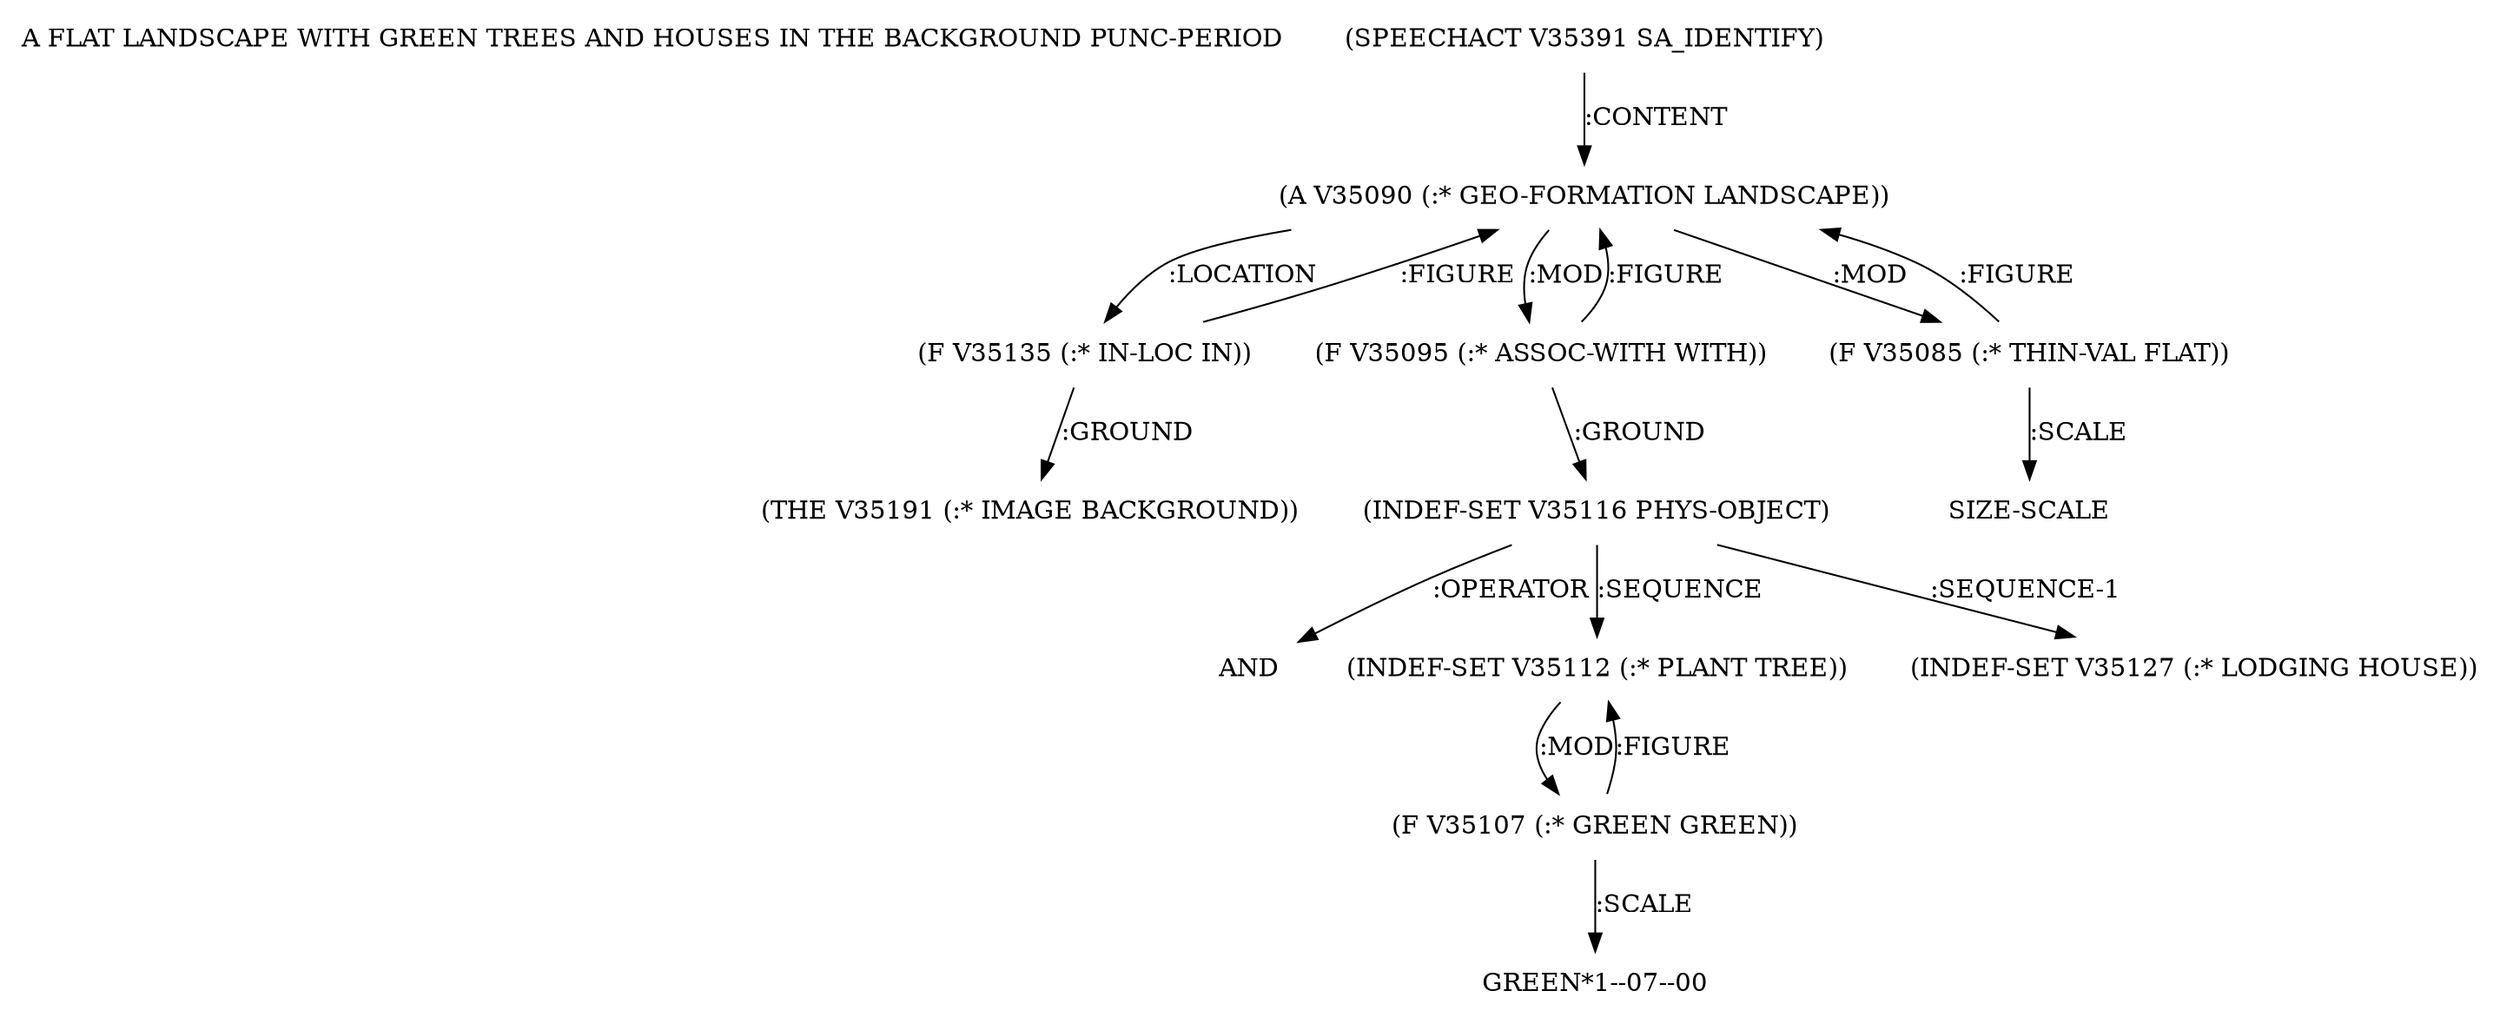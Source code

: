 digraph Terms {
  node [shape=none]
  "A FLAT LANDSCAPE WITH GREEN TREES AND HOUSES IN THE BACKGROUND PUNC-PERIOD"
  "V35391" [label="(SPEECHACT V35391 SA_IDENTIFY)"]
  "V35391" -> "V35090" [label=":CONTENT"]
  "V35090" [label="(A V35090 (:* GEO-FORMATION LANDSCAPE))"]
  "V35090" -> "V35135" [label=":LOCATION"]
  "V35090" -> "V35095" [label=":MOD"]
  "V35090" -> "V35085" [label=":MOD"]
  "V35085" [label="(F V35085 (:* THIN-VAL FLAT))"]
  "V35085" -> "V35090" [label=":FIGURE"]
  "V35085" -> "NT35906" [label=":SCALE"]
  "NT35906" [label="SIZE-SCALE"]
  "V35095" [label="(F V35095 (:* ASSOC-WITH WITH))"]
  "V35095" -> "V35116" [label=":GROUND"]
  "V35095" -> "V35090" [label=":FIGURE"]
  "V35116" [label="(INDEF-SET V35116 PHYS-OBJECT)"]
  "V35116" -> "NT35907" [label=":OPERATOR"]
  "NT35907" [label="AND"]
  "V35116" -> "V35112" [label=":SEQUENCE"]
  "V35116" -> "V35127" [label=":SEQUENCE-1"]
  "V35112" [label="(INDEF-SET V35112 (:* PLANT TREE))"]
  "V35112" -> "V35107" [label=":MOD"]
  "V35107" [label="(F V35107 (:* GREEN GREEN))"]
  "V35107" -> "V35112" [label=":FIGURE"]
  "V35107" -> "NT35908" [label=":SCALE"]
  "NT35908" [label="GREEN*1--07--00"]
  "V35127" [label="(INDEF-SET V35127 (:* LODGING HOUSE))"]
  "V35135" [label="(F V35135 (:* IN-LOC IN))"]
  "V35135" -> "V35191" [label=":GROUND"]
  "V35135" -> "V35090" [label=":FIGURE"]
  "V35191" [label="(THE V35191 (:* IMAGE BACKGROUND))"]
}
